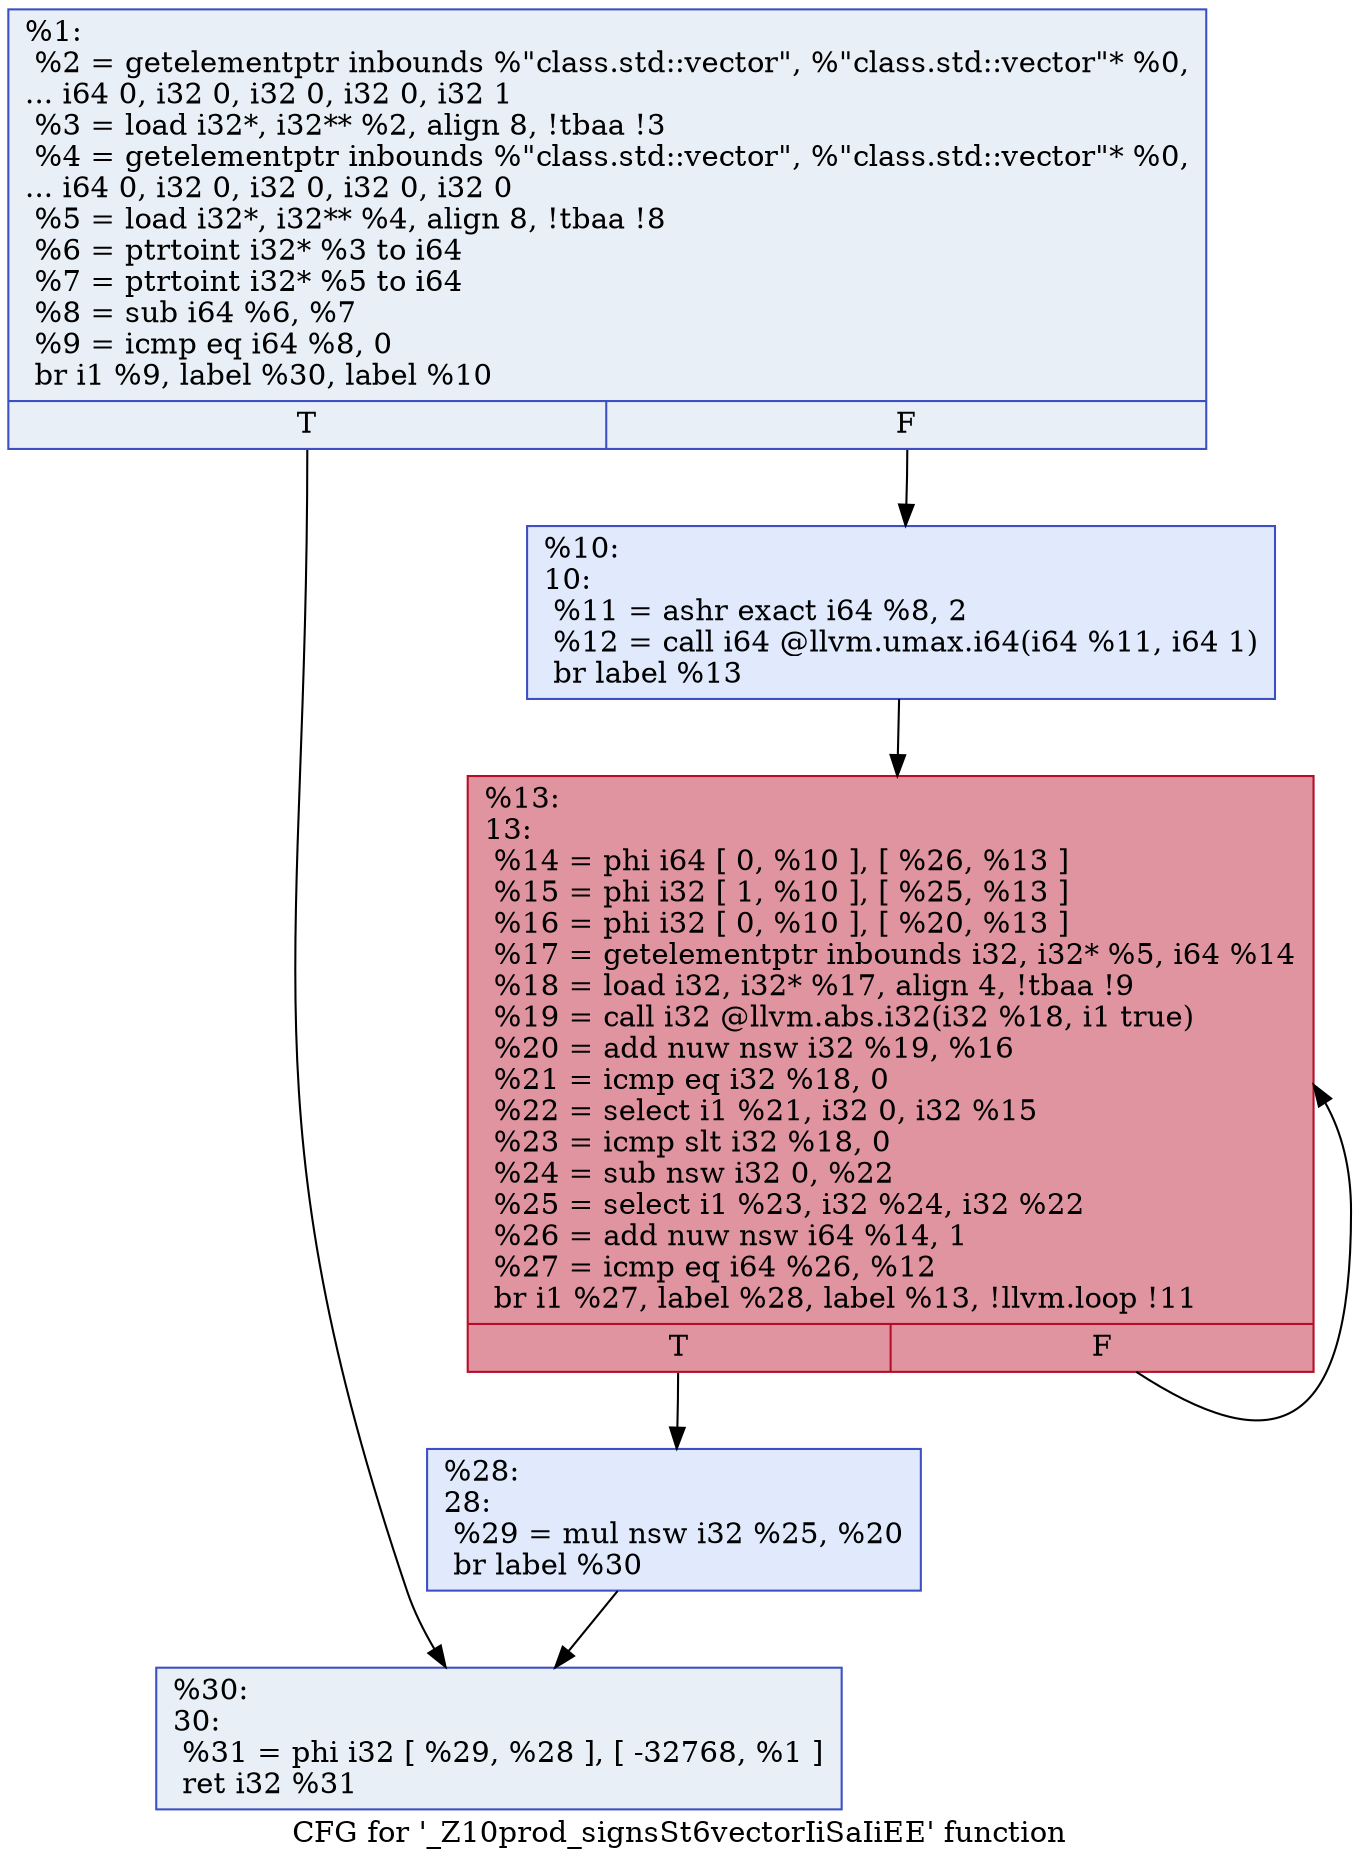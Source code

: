 digraph "CFG for '_Z10prod_signsSt6vectorIiSaIiEE' function" {
	label="CFG for '_Z10prod_signsSt6vectorIiSaIiEE' function";

	Node0x561496bf0ff0 [shape=record,color="#3d50c3ff", style=filled, fillcolor="#cedaeb70",label="{%1:\l  %2 = getelementptr inbounds %\"class.std::vector\", %\"class.std::vector\"* %0,\l... i64 0, i32 0, i32 0, i32 0, i32 1\l  %3 = load i32*, i32** %2, align 8, !tbaa !3\l  %4 = getelementptr inbounds %\"class.std::vector\", %\"class.std::vector\"* %0,\l... i64 0, i32 0, i32 0, i32 0, i32 0\l  %5 = load i32*, i32** %4, align 8, !tbaa !8\l  %6 = ptrtoint i32* %3 to i64\l  %7 = ptrtoint i32* %5 to i64\l  %8 = sub i64 %6, %7\l  %9 = icmp eq i64 %8, 0\l  br i1 %9, label %30, label %10\l|{<s0>T|<s1>F}}"];
	Node0x561496bf0ff0:s0 -> Node0x561496bf24a0;
	Node0x561496bf0ff0:s1 -> Node0x561496bf2930;
	Node0x561496bf2930 [shape=record,color="#3d50c3ff", style=filled, fillcolor="#b9d0f970",label="{%10:\l10:                                               \l  %11 = ashr exact i64 %8, 2\l  %12 = call i64 @llvm.umax.i64(i64 %11, i64 1)\l  br label %13\l}"];
	Node0x561496bf2930 -> Node0x561496bf2da0;
	Node0x561496bf2da0 [shape=record,color="#b70d28ff", style=filled, fillcolor="#b70d2870",label="{%13:\l13:                                               \l  %14 = phi i64 [ 0, %10 ], [ %26, %13 ]\l  %15 = phi i32 [ 1, %10 ], [ %25, %13 ]\l  %16 = phi i32 [ 0, %10 ], [ %20, %13 ]\l  %17 = getelementptr inbounds i32, i32* %5, i64 %14\l  %18 = load i32, i32* %17, align 4, !tbaa !9\l  %19 = call i32 @llvm.abs.i32(i32 %18, i1 true)\l  %20 = add nuw nsw i32 %19, %16\l  %21 = icmp eq i32 %18, 0\l  %22 = select i1 %21, i32 0, i32 %15\l  %23 = icmp slt i32 %18, 0\l  %24 = sub nsw i32 0, %22\l  %25 = select i1 %23, i32 %24, i32 %22\l  %26 = add nuw nsw i64 %14, 1\l  %27 = icmp eq i64 %26, %12\l  br i1 %27, label %28, label %13, !llvm.loop !11\l|{<s0>T|<s1>F}}"];
	Node0x561496bf2da0:s0 -> Node0x561496bf3a40;
	Node0x561496bf2da0:s1 -> Node0x561496bf2da0;
	Node0x561496bf3a40 [shape=record,color="#3d50c3ff", style=filled, fillcolor="#b9d0f970",label="{%28:\l28:                                               \l  %29 = mul nsw i32 %25, %20\l  br label %30\l}"];
	Node0x561496bf3a40 -> Node0x561496bf24a0;
	Node0x561496bf24a0 [shape=record,color="#3d50c3ff", style=filled, fillcolor="#cedaeb70",label="{%30:\l30:                                               \l  %31 = phi i32 [ %29, %28 ], [ -32768, %1 ]\l  ret i32 %31\l}"];
}
